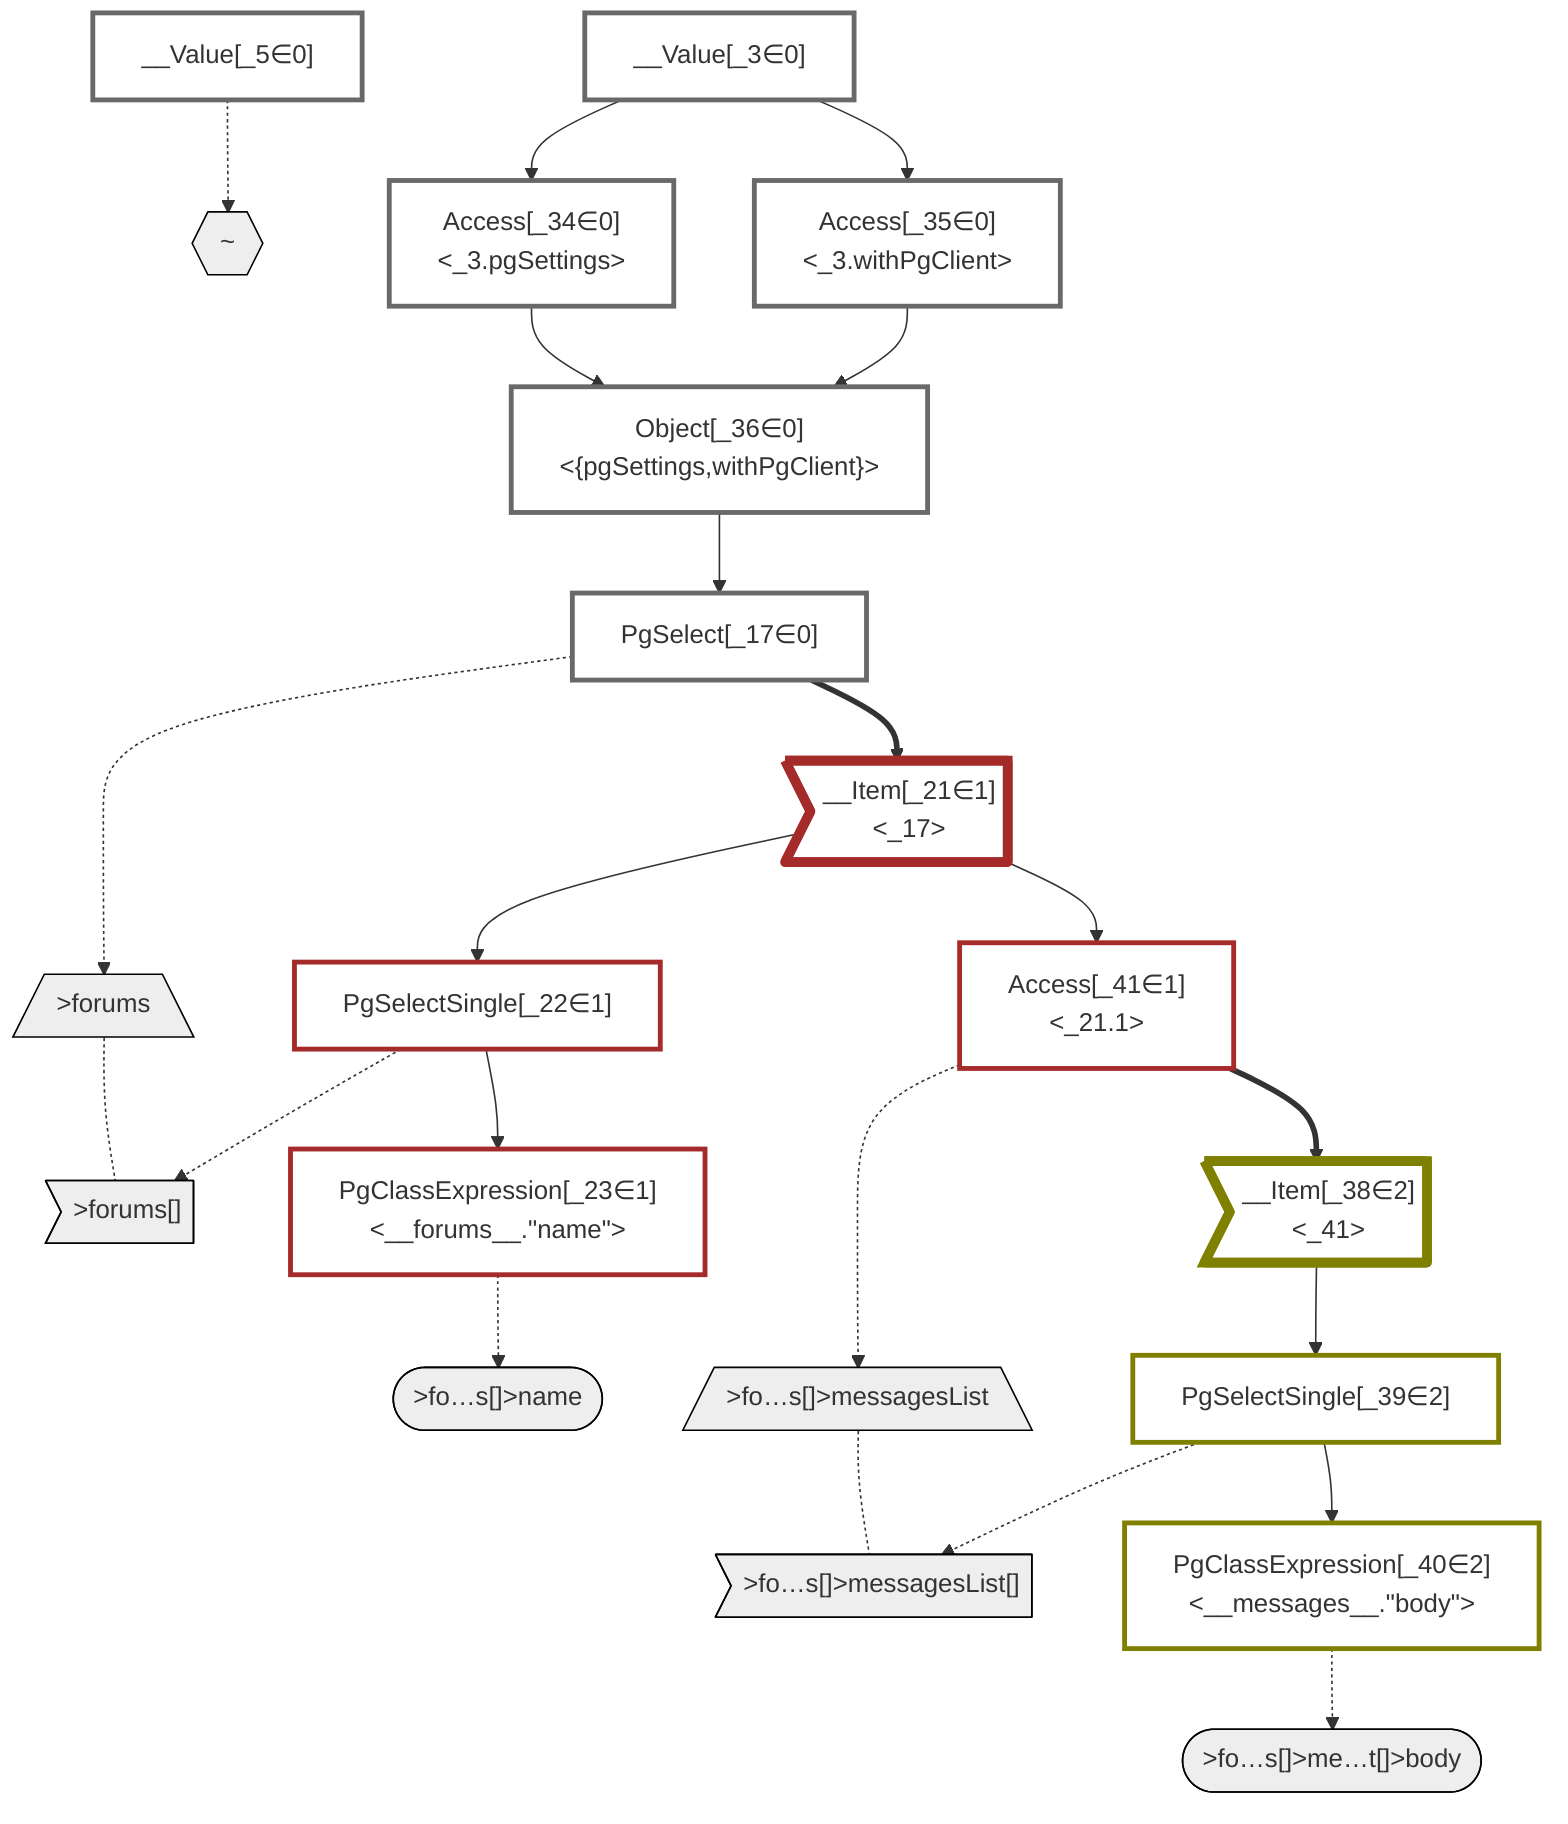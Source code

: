 graph TD
    classDef path fill:#eee,stroke:#000
    classDef plan fill:#fff,stroke-width:3px
    classDef itemplan fill:#fff,stroke-width:6px
    classDef sideeffectplan fill:#f00,stroke-width:6px

    %% subgraph fields
    P1{{"~"}}:::path
    P2[/">forums"\]:::path
    P3>">forums[]"]:::path
    P2 -.- P3
    P4([">fo…s[]>name"]):::path
    %% P3 -.-> P4
    P5[/">fo…s[]>messagesList"\]:::path
    P6>">fo…s[]>messagesList[]"]:::path
    P5 -.- P6
    P7([">fo…s[]>me…t[]>body"]):::path
    %% P6 -.-> P7
    %% P3 -.-> P5
    %% P1 -.-> P2
    %% end

    %% define plans
    __Value_3["__Value[_3∈0]<br /><context>"]:::plan
    __Value_5["__Value[_5∈0]<br /><rootValue>"]:::plan
    PgSelect_17["PgSelect[_17∈0]<br /><forums>"]:::plan
    __Item_21>"__Item[_21∈1]<br /><_17>"]:::itemplan
    PgSelectSingle_22["PgSelectSingle[_22∈1]<br /><forums>"]:::plan
    PgClassExpression_23["PgClassExpression[_23∈1]<br /><__forums__.#quot;name#quot;>"]:::plan
    Access_34["Access[_34∈0]<br /><_3.pgSettings>"]:::plan
    Access_35["Access[_35∈0]<br /><_3.withPgClient>"]:::plan
    Object_36["Object[_36∈0]<br /><{pgSettings,withPgClient}>"]:::plan
    __Item_38>"__Item[_38∈2]<br /><_41>"]:::itemplan
    PgSelectSingle_39["PgSelectSingle[_39∈2]<br /><messages>"]:::plan
    PgClassExpression_40["PgClassExpression[_40∈2]<br /><__messages__.#quot;body#quot;>"]:::plan
    Access_41["Access[_41∈1]<br /><_21.1>"]:::plan

    %% plan dependencies
    Object_36 --> PgSelect_17
    PgSelect_17 ==> __Item_21
    __Item_21 --> PgSelectSingle_22
    PgSelectSingle_22 --> PgClassExpression_23
    __Value_3 --> Access_34
    __Value_3 --> Access_35
    Access_34 --> Object_36
    Access_35 --> Object_36
    Access_41 ==> __Item_38
    __Item_38 --> PgSelectSingle_39
    PgSelectSingle_39 --> PgClassExpression_40
    __Item_21 --> Access_41

    %% plan-to-path relationships
    __Value_5 -.-> P1
    PgSelect_17 -.-> P2
    PgSelectSingle_22 -.-> P3
    PgClassExpression_23 -.-> P4
    Access_41 -.-> P5
    PgSelectSingle_39 -.-> P6
    PgClassExpression_40 -.-> P7

    %% allocate buckets
    classDef bucket0 stroke:#696969
    class __Value_3,__Value_5,PgSelect_17,Access_34,Access_35,Object_36 bucket0
    classDef bucket1 stroke:#a52a2a
    class __Item_21,PgSelectSingle_22,PgClassExpression_23,Access_41 bucket1
    classDef bucket2 stroke:#808000
    class __Item_38,PgSelectSingle_39,PgClassExpression_40 bucket2